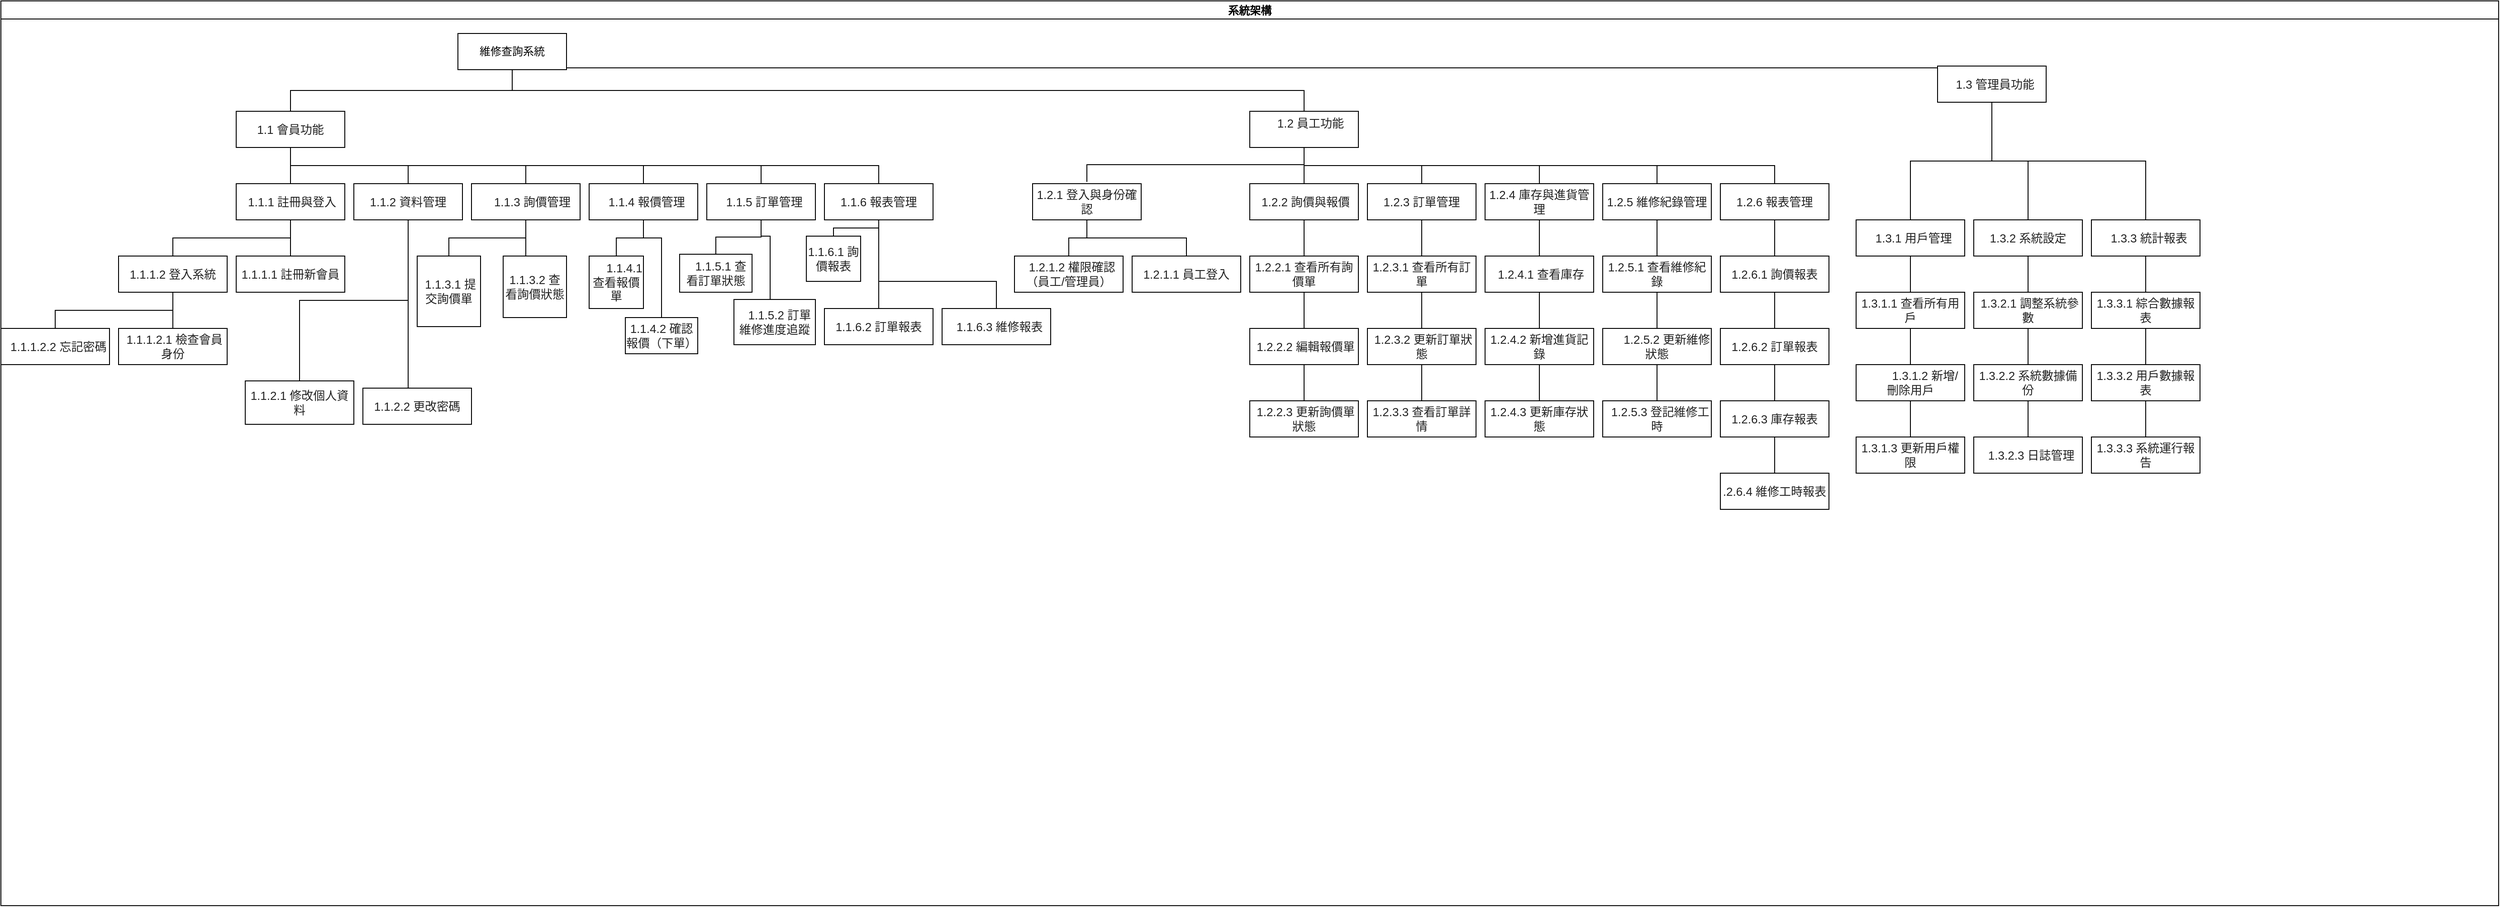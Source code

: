 <mxfile version="24.8.3">
  <diagram id="prtHgNgQTEPvFCAcTncT" name="Page-1">
    <mxGraphModel dx="2231" dy="579" grid="1" gridSize="10" guides="1" tooltips="1" connect="1" arrows="1" fold="1" page="1" pageScale="1" pageWidth="1169" pageHeight="827" math="0" shadow="0">
      <root>
        <mxCell id="0" />
        <mxCell id="1" parent="0" />
        <mxCell id="vLOGakIaKndCi6_WX_65-37" value="系統架構" style="swimlane;startSize=20;horizontal=1;containerType=tree;textShadow=0;" parent="1" vertex="1">
          <mxGeometry x="-680" y="110" width="2760" height="1000" as="geometry" />
        </mxCell>
        <mxCell id="vLOGakIaKndCi6_WX_65-39" value="維修查詢系統" style="whiteSpace=wrap;html=1;treeFolding=1;treeMoving=1;newEdgeStyle={&quot;edgeStyle&quot;:&quot;elbowEdgeStyle&quot;,&quot;startArrow&quot;:&quot;none&quot;,&quot;endArrow&quot;:&quot;none&quot;};" parent="vLOGakIaKndCi6_WX_65-37" vertex="1">
          <mxGeometry x="505" y="36" width="120" height="40" as="geometry" />
        </mxCell>
        <mxCell id="i7zBOyGKAb41JnRDGn2z-2" value="" style="edgeStyle=elbowEdgeStyle;rounded=0;orthogonalLoop=1;jettySize=auto;html=1;elbow=vertical;startArrow=none;endArrow=none;" edge="1" source="vLOGakIaKndCi6_WX_65-39" target="i7zBOyGKAb41JnRDGn2z-3" parent="vLOGakIaKndCi6_WX_65-37">
          <mxGeometry relative="1" as="geometry" />
        </mxCell>
        <mxCell id="i7zBOyGKAb41JnRDGn2z-3" value="&#xa;&lt;span style=&quot;color: rgb(34, 34, 34); font-family: Arial, Helvetica, sans-serif; font-size: small; font-style: normal; font-variant-ligatures: normal; font-variant-caps: normal; font-weight: 400; letter-spacing: normal; orphans: 2; text-align: start; text-indent: 0px; text-transform: none; widows: 2; word-spacing: 0px; -webkit-text-stroke-width: 0px; white-space: normal; background-color: rgb(255, 255, 255); text-decoration-thickness: initial; text-decoration-style: initial; text-decoration-color: initial; display: inline !important; float: none;&quot;&gt;&amp;nbsp; &amp;nbsp; 1.2 員工功能&lt;/span&gt;&#xa;&#xa;" style="whiteSpace=wrap;html=1;treeFolding=1;treeMoving=1;newEdgeStyle={&quot;edgeStyle&quot;:&quot;elbowEdgeStyle&quot;,&quot;startArrow&quot;:&quot;none&quot;,&quot;endArrow&quot;:&quot;none&quot;};" vertex="1" parent="vLOGakIaKndCi6_WX_65-37">
          <mxGeometry x="1380" y="122" width="120" height="40" as="geometry" />
        </mxCell>
        <mxCell id="i7zBOyGKAb41JnRDGn2z-4" value="" style="edgeStyle=elbowEdgeStyle;rounded=0;orthogonalLoop=1;jettySize=auto;html=1;elbow=vertical;startArrow=none;endArrow=none;" edge="1" target="i7zBOyGKAb41JnRDGn2z-5" source="vLOGakIaKndCi6_WX_65-39" parent="vLOGakIaKndCi6_WX_65-37">
          <mxGeometry relative="1" as="geometry">
            <mxPoint x="585" y="90" as="sourcePoint" />
          </mxGeometry>
        </mxCell>
        <mxCell id="i7zBOyGKAb41JnRDGn2z-5" value="&lt;span style=&quot;color: rgb(34, 34, 34); font-family: Arial, Helvetica, sans-serif; font-size: small; text-align: start; background-color: rgb(255, 255, 255);&quot;&gt;1.1 會員功能&lt;/span&gt;" style="whiteSpace=wrap;html=1;treeFolding=1;treeMoving=1;newEdgeStyle={&quot;edgeStyle&quot;:&quot;elbowEdgeStyle&quot;,&quot;startArrow&quot;:&quot;none&quot;,&quot;endArrow&quot;:&quot;none&quot;};" vertex="1" parent="vLOGakIaKndCi6_WX_65-37">
          <mxGeometry x="260" y="122" width="120" height="40" as="geometry" />
        </mxCell>
        <mxCell id="i7zBOyGKAb41JnRDGn2z-8" value="" style="edgeStyle=elbowEdgeStyle;rounded=0;orthogonalLoop=1;jettySize=auto;html=1;elbow=vertical;startArrow=none;endArrow=none;" edge="1" target="i7zBOyGKAb41JnRDGn2z-9" source="i7zBOyGKAb41JnRDGn2z-5" parent="vLOGakIaKndCi6_WX_65-37">
          <mxGeometry relative="1" as="geometry">
            <mxPoint x="470" y="96" as="sourcePoint" />
          </mxGeometry>
        </mxCell>
        <mxCell id="i7zBOyGKAb41JnRDGn2z-9" value="&lt;span style=&quot;color: rgb(34, 34, 34); font-family: Arial, Helvetica, sans-serif; font-size: small; text-align: start; background-color: rgb(255, 255, 255);&quot;&gt;&amp;nbsp;1.1.1 註冊與登入&lt;/span&gt;" style="whiteSpace=wrap;html=1;treeFolding=1;treeMoving=1;newEdgeStyle={&quot;edgeStyle&quot;:&quot;elbowEdgeStyle&quot;,&quot;startArrow&quot;:&quot;none&quot;,&quot;endArrow&quot;:&quot;none&quot;};" vertex="1" parent="vLOGakIaKndCi6_WX_65-37">
          <mxGeometry x="260" y="202" width="120" height="40" as="geometry" />
        </mxCell>
        <mxCell id="i7zBOyGKAb41JnRDGn2z-12" value="" style="edgeStyle=elbowEdgeStyle;rounded=0;orthogonalLoop=1;jettySize=auto;html=1;elbow=vertical;startArrow=none;endArrow=none;" edge="1" target="i7zBOyGKAb41JnRDGn2z-13" source="i7zBOyGKAb41JnRDGn2z-9" parent="vLOGakIaKndCi6_WX_65-37">
          <mxGeometry relative="1" as="geometry">
            <mxPoint x="340" y="176" as="sourcePoint" />
          </mxGeometry>
        </mxCell>
        <mxCell id="i7zBOyGKAb41JnRDGn2z-13" value="&lt;span style=&quot;color: rgb(34, 34, 34); font-family: Arial, Helvetica, sans-serif; font-size: small; text-align: start; background-color: rgb(255, 255, 255);&quot;&gt;1.1.1.1 註冊新會員&lt;/span&gt;" style="whiteSpace=wrap;html=1;treeFolding=1;treeMoving=1;newEdgeStyle={&quot;edgeStyle&quot;:&quot;elbowEdgeStyle&quot;,&quot;startArrow&quot;:&quot;none&quot;,&quot;endArrow&quot;:&quot;none&quot;};" vertex="1" parent="vLOGakIaKndCi6_WX_65-37">
          <mxGeometry x="260" y="282" width="120" height="40" as="geometry" />
        </mxCell>
        <mxCell id="i7zBOyGKAb41JnRDGn2z-14" value="" style="edgeStyle=elbowEdgeStyle;rounded=0;orthogonalLoop=1;jettySize=auto;html=1;elbow=vertical;startArrow=none;endArrow=none;" edge="1" target="i7zBOyGKAb41JnRDGn2z-15" source="i7zBOyGKAb41JnRDGn2z-9" parent="vLOGakIaKndCi6_WX_65-37">
          <mxGeometry relative="1" as="geometry">
            <mxPoint x="340" y="256" as="sourcePoint" />
          </mxGeometry>
        </mxCell>
        <mxCell id="i7zBOyGKAb41JnRDGn2z-15" value="&lt;span style=&quot;color: rgb(34, 34, 34); font-family: Arial, Helvetica, sans-serif; font-size: small; text-align: start; background-color: rgb(255, 255, 255);&quot;&gt;1.1.1.2 登入系統&lt;/span&gt;" style="whiteSpace=wrap;html=1;treeFolding=1;treeMoving=1;newEdgeStyle={&quot;edgeStyle&quot;:&quot;elbowEdgeStyle&quot;,&quot;startArrow&quot;:&quot;none&quot;,&quot;endArrow&quot;:&quot;none&quot;};" vertex="1" parent="vLOGakIaKndCi6_WX_65-37">
          <mxGeometry x="130" y="282" width="120" height="40" as="geometry" />
        </mxCell>
        <mxCell id="i7zBOyGKAb41JnRDGn2z-16" value="" style="edgeStyle=elbowEdgeStyle;rounded=0;orthogonalLoop=1;jettySize=auto;html=1;elbow=vertical;startArrow=none;endArrow=none;" edge="1" target="i7zBOyGKAb41JnRDGn2z-17" source="i7zBOyGKAb41JnRDGn2z-15" parent="vLOGakIaKndCi6_WX_65-37">
          <mxGeometry relative="1" as="geometry">
            <mxPoint x="340" y="256" as="sourcePoint" />
          </mxGeometry>
        </mxCell>
        <mxCell id="i7zBOyGKAb41JnRDGn2z-17" value="&lt;span style=&quot;color: rgb(34, 34, 34); font-family: Arial, Helvetica, sans-serif; font-size: small; text-align: start; background-color: rgb(255, 255, 255);&quot;&gt;&amp;nbsp;1.1.1.2.1 檢查會員身份&lt;/span&gt;" style="whiteSpace=wrap;html=1;treeFolding=1;treeMoving=1;newEdgeStyle={&quot;edgeStyle&quot;:&quot;elbowEdgeStyle&quot;,&quot;startArrow&quot;:&quot;none&quot;,&quot;endArrow&quot;:&quot;none&quot;};" vertex="1" parent="vLOGakIaKndCi6_WX_65-37">
          <mxGeometry x="130" y="362" width="120" height="40" as="geometry" />
        </mxCell>
        <mxCell id="i7zBOyGKAb41JnRDGn2z-18" value="" style="edgeStyle=elbowEdgeStyle;rounded=0;orthogonalLoop=1;jettySize=auto;html=1;elbow=vertical;startArrow=none;endArrow=none;" edge="1" target="i7zBOyGKAb41JnRDGn2z-19" source="i7zBOyGKAb41JnRDGn2z-15" parent="vLOGakIaKndCi6_WX_65-37">
          <mxGeometry relative="1" as="geometry">
            <mxPoint x="210" y="336" as="sourcePoint" />
          </mxGeometry>
        </mxCell>
        <mxCell id="i7zBOyGKAb41JnRDGn2z-19" value="&lt;span style=&quot;color: rgb(34, 34, 34); font-family: Arial, Helvetica, sans-serif; font-size: small; text-align: start; background-color: rgb(255, 255, 255);&quot;&gt;&amp;nbsp; 1.1.1.2.2 忘記密碼&lt;/span&gt;" style="whiteSpace=wrap;html=1;treeFolding=1;treeMoving=1;newEdgeStyle={&quot;edgeStyle&quot;:&quot;elbowEdgeStyle&quot;,&quot;startArrow&quot;:&quot;none&quot;,&quot;endArrow&quot;:&quot;none&quot;};" vertex="1" parent="vLOGakIaKndCi6_WX_65-37">
          <mxGeometry y="362" width="120" height="40" as="geometry" />
        </mxCell>
        <mxCell id="i7zBOyGKAb41JnRDGn2z-34" value="" style="edgeStyle=elbowEdgeStyle;rounded=0;orthogonalLoop=1;jettySize=auto;html=1;elbow=vertical;startArrow=none;endArrow=none;" edge="1" target="i7zBOyGKAb41JnRDGn2z-35" source="i7zBOyGKAb41JnRDGn2z-5" parent="vLOGakIaKndCi6_WX_65-37">
          <mxGeometry relative="1" as="geometry">
            <mxPoint x="340" y="176" as="sourcePoint" />
          </mxGeometry>
        </mxCell>
        <mxCell id="i7zBOyGKAb41JnRDGn2z-35" value="&lt;span style=&quot;color: rgb(34, 34, 34); font-family: Arial, Helvetica, sans-serif; font-size: small; text-align: start; background-color: rgb(255, 255, 255);&quot;&gt;1.1.2 資料管理&lt;/span&gt;" style="whiteSpace=wrap;html=1;treeFolding=1;treeMoving=1;newEdgeStyle={&quot;edgeStyle&quot;:&quot;elbowEdgeStyle&quot;,&quot;startArrow&quot;:&quot;none&quot;,&quot;endArrow&quot;:&quot;none&quot;};" vertex="1" parent="vLOGakIaKndCi6_WX_65-37">
          <mxGeometry x="390" y="202" width="120" height="40" as="geometry" />
        </mxCell>
        <mxCell id="i7zBOyGKAb41JnRDGn2z-36" value="" style="edgeStyle=elbowEdgeStyle;rounded=0;orthogonalLoop=1;jettySize=auto;html=1;elbow=vertical;startArrow=none;endArrow=none;" edge="1" target="i7zBOyGKAb41JnRDGn2z-37" source="i7zBOyGKAb41JnRDGn2z-35" parent="vLOGakIaKndCi6_WX_65-37">
          <mxGeometry relative="1" as="geometry">
            <mxPoint x="340" y="176" as="sourcePoint" />
          </mxGeometry>
        </mxCell>
        <mxCell id="i7zBOyGKAb41JnRDGn2z-37" value="&lt;span style=&quot;color: rgb(34, 34, 34); font-family: Arial, Helvetica, sans-serif; font-size: small; text-align: start; background-color: rgb(255, 255, 255);&quot;&gt;1.1.2.1 修改個人資料&lt;/span&gt;" style="whiteSpace=wrap;html=1;treeFolding=1;treeMoving=1;newEdgeStyle={&quot;edgeStyle&quot;:&quot;elbowEdgeStyle&quot;,&quot;startArrow&quot;:&quot;none&quot;,&quot;endArrow&quot;:&quot;none&quot;};" vertex="1" parent="vLOGakIaKndCi6_WX_65-37">
          <mxGeometry x="270" y="420" width="120" height="48" as="geometry" />
        </mxCell>
        <mxCell id="i7zBOyGKAb41JnRDGn2z-38" value="" style="edgeStyle=elbowEdgeStyle;rounded=0;orthogonalLoop=1;jettySize=auto;html=1;elbow=horizontal;startArrow=none;endArrow=none;" edge="1" target="i7zBOyGKAb41JnRDGn2z-39" source="i7zBOyGKAb41JnRDGn2z-35" parent="vLOGakIaKndCi6_WX_65-37">
          <mxGeometry relative="1" as="geometry">
            <mxPoint x="470" y="256" as="sourcePoint" />
            <Array as="points">
              <mxPoint x="450" y="330" />
            </Array>
          </mxGeometry>
        </mxCell>
        <mxCell id="i7zBOyGKAb41JnRDGn2z-39" value="&lt;span style=&quot;color: rgb(34, 34, 34); font-family: Arial, Helvetica, sans-serif; font-size: small; text-align: start; background-color: rgb(255, 255, 255);&quot;&gt;1.1.2.2 更改密碼&lt;/span&gt;" style="whiteSpace=wrap;html=1;treeFolding=1;treeMoving=1;newEdgeStyle={&quot;edgeStyle&quot;:&quot;elbowEdgeStyle&quot;,&quot;startArrow&quot;:&quot;none&quot;,&quot;endArrow&quot;:&quot;none&quot;};" vertex="1" parent="vLOGakIaKndCi6_WX_65-37">
          <mxGeometry x="400" y="428" width="120" height="40" as="geometry" />
        </mxCell>
        <mxCell id="i7zBOyGKAb41JnRDGn2z-44" value="" style="edgeStyle=elbowEdgeStyle;rounded=0;orthogonalLoop=1;jettySize=auto;html=1;elbow=vertical;startArrow=none;endArrow=none;" edge="1" target="i7zBOyGKAb41JnRDGn2z-45" source="i7zBOyGKAb41JnRDGn2z-5" parent="vLOGakIaKndCi6_WX_65-37">
          <mxGeometry relative="1" as="geometry">
            <mxPoint x="320" y="176" as="sourcePoint" />
          </mxGeometry>
        </mxCell>
        <mxCell id="i7zBOyGKAb41JnRDGn2z-45" value="&lt;span style=&quot;color: rgb(34, 34, 34); font-family: Arial, Helvetica, sans-serif; font-size: small; text-align: start; background-color: rgb(255, 255, 255);&quot;&gt;&amp;nbsp; &amp;nbsp; 1.1.3 詢價管理&lt;/span&gt;" style="whiteSpace=wrap;html=1;treeFolding=1;treeMoving=1;newEdgeStyle={&quot;edgeStyle&quot;:&quot;elbowEdgeStyle&quot;,&quot;startArrow&quot;:&quot;none&quot;,&quot;endArrow&quot;:&quot;none&quot;};" vertex="1" parent="vLOGakIaKndCi6_WX_65-37">
          <mxGeometry x="520" y="202" width="120" height="40" as="geometry" />
        </mxCell>
        <mxCell id="i7zBOyGKAb41JnRDGn2z-53" value="" style="edgeStyle=elbowEdgeStyle;rounded=0;orthogonalLoop=1;jettySize=auto;html=1;elbow=vertical;startArrow=none;endArrow=none;" edge="1" target="i7zBOyGKAb41JnRDGn2z-54" source="i7zBOyGKAb41JnRDGn2z-45" parent="vLOGakIaKndCi6_WX_65-37">
          <mxGeometry relative="1" as="geometry">
            <mxPoint x="-300" y="222" as="sourcePoint" />
          </mxGeometry>
        </mxCell>
        <mxCell id="i7zBOyGKAb41JnRDGn2z-54" value="&lt;span style=&quot;color: rgb(34, 34, 34); font-family: Arial, Helvetica, sans-serif; font-size: small; text-align: start; background-color: rgb(255, 255, 255);&quot;&gt;&amp;nbsp;1.1.3.1 提交詢價單&lt;/span&gt;" style="whiteSpace=wrap;html=1;treeFolding=1;treeMoving=1;newEdgeStyle={&quot;edgeStyle&quot;:&quot;elbowEdgeStyle&quot;,&quot;startArrow&quot;:&quot;none&quot;,&quot;endArrow&quot;:&quot;none&quot;};" vertex="1" parent="vLOGakIaKndCi6_WX_65-37">
          <mxGeometry x="460" y="282" width="70" height="78" as="geometry" />
        </mxCell>
        <mxCell id="i7zBOyGKAb41JnRDGn2z-55" value="" style="edgeStyle=elbowEdgeStyle;rounded=0;orthogonalLoop=1;jettySize=auto;html=1;elbow=vertical;startArrow=none;endArrow=none;" edge="1" target="i7zBOyGKAb41JnRDGn2z-56" parent="vLOGakIaKndCi6_WX_65-37">
          <mxGeometry relative="1" as="geometry">
            <mxPoint x="580" y="250" as="sourcePoint" />
            <Array as="points">
              <mxPoint x="580" y="266" />
            </Array>
          </mxGeometry>
        </mxCell>
        <mxCell id="i7zBOyGKAb41JnRDGn2z-56" value="&lt;span style=&quot;color: rgb(34, 34, 34); font-family: Arial, Helvetica, sans-serif; font-size: small; text-align: start; background-color: rgb(255, 255, 255);&quot;&gt;1.1.3.2 查看詢價狀態&lt;/span&gt;" style="whiteSpace=wrap;html=1;treeFolding=1;treeMoving=1;newEdgeStyle={&quot;edgeStyle&quot;:&quot;elbowEdgeStyle&quot;,&quot;startArrow&quot;:&quot;none&quot;,&quot;endArrow&quot;:&quot;none&quot;};" vertex="1" parent="vLOGakIaKndCi6_WX_65-37">
          <mxGeometry x="555" y="282" width="70" height="68" as="geometry" />
        </mxCell>
        <mxCell id="i7zBOyGKAb41JnRDGn2z-57" value="" style="edgeStyle=elbowEdgeStyle;rounded=0;orthogonalLoop=1;jettySize=auto;html=1;elbow=vertical;startArrow=none;endArrow=none;" edge="1" target="i7zBOyGKAb41JnRDGn2z-58" source="i7zBOyGKAb41JnRDGn2z-5" parent="vLOGakIaKndCi6_WX_65-37">
          <mxGeometry relative="1" as="geometry">
            <mxPoint x="-300" y="222" as="sourcePoint" />
          </mxGeometry>
        </mxCell>
        <mxCell id="i7zBOyGKAb41JnRDGn2z-58" value="&lt;span style=&quot;color: rgb(34, 34, 34); font-family: Arial, Helvetica, sans-serif; font-size: small; text-align: start; background-color: rgb(255, 255, 255);&quot;&gt;&amp;nbsp; 1.1.4 報價管理&lt;/span&gt;" style="whiteSpace=wrap;html=1;treeFolding=1;treeMoving=1;newEdgeStyle={&quot;edgeStyle&quot;:&quot;elbowEdgeStyle&quot;,&quot;startArrow&quot;:&quot;none&quot;,&quot;endArrow&quot;:&quot;none&quot;};" vertex="1" parent="vLOGakIaKndCi6_WX_65-37">
          <mxGeometry x="650" y="202" width="120" height="40" as="geometry" />
        </mxCell>
        <mxCell id="i7zBOyGKAb41JnRDGn2z-59" value="" style="edgeStyle=elbowEdgeStyle;rounded=0;orthogonalLoop=1;jettySize=auto;html=1;elbow=vertical;startArrow=none;endArrow=none;" edge="1" target="i7zBOyGKAb41JnRDGn2z-60" source="i7zBOyGKAb41JnRDGn2z-58" parent="vLOGakIaKndCi6_WX_65-37">
          <mxGeometry relative="1" as="geometry">
            <mxPoint x="-300" y="222" as="sourcePoint" />
          </mxGeometry>
        </mxCell>
        <mxCell id="i7zBOyGKAb41JnRDGn2z-60" value="&lt;span style=&quot;color: rgb(34, 34, 34); font-family: Arial, Helvetica, sans-serif; font-size: small; text-align: start; background-color: rgb(255, 255, 255);&quot;&gt;&amp;nbsp;&amp;nbsp; &amp;nbsp; 1.1.4.1 查看報價單&lt;/span&gt;" style="whiteSpace=wrap;html=1;treeFolding=1;treeMoving=1;newEdgeStyle={&quot;edgeStyle&quot;:&quot;elbowEdgeStyle&quot;,&quot;startArrow&quot;:&quot;none&quot;,&quot;endArrow&quot;:&quot;none&quot;};" vertex="1" parent="vLOGakIaKndCi6_WX_65-37">
          <mxGeometry x="650" y="282" width="60" height="58" as="geometry" />
        </mxCell>
        <mxCell id="i7zBOyGKAb41JnRDGn2z-61" value="" style="edgeStyle=elbowEdgeStyle;rounded=0;orthogonalLoop=1;jettySize=auto;html=1;elbow=horizontal;startArrow=none;endArrow=none;" edge="1" parent="vLOGakIaKndCi6_WX_65-37">
          <mxGeometry relative="1" as="geometry">
            <mxPoint x="710" y="262" as="sourcePoint" />
            <mxPoint x="730" y="362" as="targetPoint" />
            <Array as="points">
              <mxPoint x="730" y="272" />
            </Array>
          </mxGeometry>
        </mxCell>
        <mxCell id="i7zBOyGKAb41JnRDGn2z-62" value="&lt;span style=&quot;color: rgb(34, 34, 34); font-family: Arial, Helvetica, sans-serif; font-size: small; text-align: start; background-color: rgb(255, 255, 255);&quot;&gt;1.1.4.2 確認報價（下單）&lt;/span&gt;" style="whiteSpace=wrap;html=1;treeFolding=1;treeMoving=1;newEdgeStyle={&quot;edgeStyle&quot;:&quot;elbowEdgeStyle&quot;,&quot;startArrow&quot;:&quot;none&quot;,&quot;endArrow&quot;:&quot;none&quot;};" vertex="1" parent="vLOGakIaKndCi6_WX_65-37">
          <mxGeometry x="690" y="350" width="80" height="40" as="geometry" />
        </mxCell>
        <mxCell id="i7zBOyGKAb41JnRDGn2z-63" value="" style="edgeStyle=elbowEdgeStyle;rounded=0;orthogonalLoop=1;jettySize=auto;html=1;elbow=vertical;startArrow=none;endArrow=none;" edge="1" target="i7zBOyGKAb41JnRDGn2z-64" source="i7zBOyGKAb41JnRDGn2z-5" parent="vLOGakIaKndCi6_WX_65-37">
          <mxGeometry relative="1" as="geometry">
            <mxPoint x="-300" y="222" as="sourcePoint" />
          </mxGeometry>
        </mxCell>
        <mxCell id="i7zBOyGKAb41JnRDGn2z-64" value="&lt;span style=&quot;color: rgb(34, 34, 34); font-family: Arial, Helvetica, sans-serif; font-size: small; text-align: start; background-color: rgb(255, 255, 255);&quot;&gt;&amp;nbsp; 1.1.5 訂單管理&lt;/span&gt;" style="whiteSpace=wrap;html=1;treeFolding=1;treeMoving=1;newEdgeStyle={&quot;edgeStyle&quot;:&quot;elbowEdgeStyle&quot;,&quot;startArrow&quot;:&quot;none&quot;,&quot;endArrow&quot;:&quot;none&quot;};" vertex="1" parent="vLOGakIaKndCi6_WX_65-37">
          <mxGeometry x="780" y="202" width="120" height="40" as="geometry" />
        </mxCell>
        <mxCell id="i7zBOyGKAb41JnRDGn2z-65" value="" style="edgeStyle=elbowEdgeStyle;rounded=0;orthogonalLoop=1;jettySize=auto;html=1;elbow=vertical;startArrow=none;endArrow=none;" edge="1" target="i7zBOyGKAb41JnRDGn2z-66" source="i7zBOyGKAb41JnRDGn2z-64" parent="vLOGakIaKndCi6_WX_65-37">
          <mxGeometry relative="1" as="geometry">
            <mxPoint x="-300" y="222" as="sourcePoint" />
          </mxGeometry>
        </mxCell>
        <mxCell id="i7zBOyGKAb41JnRDGn2z-66" value="&lt;span style=&quot;color: rgb(34, 34, 34); font-family: Arial, Helvetica, sans-serif; font-size: small; text-align: start; background-color: rgb(255, 255, 255);&quot;&gt;&amp;nbsp;&amp;nbsp; 1.1.5.1 查看訂單狀態&lt;/span&gt;" style="whiteSpace=wrap;html=1;treeFolding=1;treeMoving=1;newEdgeStyle={&quot;edgeStyle&quot;:&quot;elbowEdgeStyle&quot;,&quot;startArrow&quot;:&quot;none&quot;,&quot;endArrow&quot;:&quot;none&quot;};" vertex="1" parent="vLOGakIaKndCi6_WX_65-37">
          <mxGeometry x="750" y="280" width="80" height="42" as="geometry" />
        </mxCell>
        <mxCell id="i7zBOyGKAb41JnRDGn2z-67" value="" style="edgeStyle=elbowEdgeStyle;rounded=0;orthogonalLoop=1;jettySize=auto;html=1;elbow=horizontal;startArrow=none;endArrow=none;" edge="1" target="i7zBOyGKAb41JnRDGn2z-68" parent="vLOGakIaKndCi6_WX_65-37">
          <mxGeometry relative="1" as="geometry">
            <mxPoint x="840" y="260" as="sourcePoint" />
            <Array as="points">
              <mxPoint x="850" y="260" />
            </Array>
          </mxGeometry>
        </mxCell>
        <mxCell id="i7zBOyGKAb41JnRDGn2z-68" value="&lt;span style=&quot;color: rgb(34, 34, 34); font-family: Arial, Helvetica, sans-serif; font-size: small; text-align: start; background-color: rgb(255, 255, 255);&quot;&gt;&amp;nbsp;&amp;nbsp; 1.1.5.2 訂單維修進度追蹤&lt;/span&gt;" style="whiteSpace=wrap;html=1;treeFolding=1;treeMoving=1;newEdgeStyle={&quot;edgeStyle&quot;:&quot;elbowEdgeStyle&quot;,&quot;startArrow&quot;:&quot;none&quot;,&quot;endArrow&quot;:&quot;none&quot;};" vertex="1" parent="vLOGakIaKndCi6_WX_65-37">
          <mxGeometry x="810" y="330" width="90" height="50" as="geometry" />
        </mxCell>
        <mxCell id="i7zBOyGKAb41JnRDGn2z-69" value="" style="edgeStyle=elbowEdgeStyle;rounded=0;orthogonalLoop=1;jettySize=auto;html=1;elbow=vertical;startArrow=none;endArrow=none;" edge="1" target="i7zBOyGKAb41JnRDGn2z-70" source="i7zBOyGKAb41JnRDGn2z-5" parent="vLOGakIaKndCi6_WX_65-37">
          <mxGeometry relative="1" as="geometry">
            <mxPoint x="-300" y="222" as="sourcePoint" />
          </mxGeometry>
        </mxCell>
        <mxCell id="i7zBOyGKAb41JnRDGn2z-70" value="&lt;span style=&quot;color: rgb(34, 34, 34); font-family: Arial, Helvetica, sans-serif; font-size: small; text-align: start; background-color: rgb(255, 255, 255);&quot;&gt;1.1.6 報表管理&lt;/span&gt;" style="whiteSpace=wrap;html=1;treeFolding=1;treeMoving=1;newEdgeStyle={&quot;edgeStyle&quot;:&quot;elbowEdgeStyle&quot;,&quot;startArrow&quot;:&quot;none&quot;,&quot;endArrow&quot;:&quot;none&quot;};" vertex="1" parent="vLOGakIaKndCi6_WX_65-37">
          <mxGeometry x="910" y="202" width="120" height="40" as="geometry" />
        </mxCell>
        <mxCell id="i7zBOyGKAb41JnRDGn2z-71" value="" style="edgeStyle=elbowEdgeStyle;rounded=0;orthogonalLoop=1;jettySize=auto;html=1;elbow=vertical;startArrow=none;endArrow=none;" edge="1" target="i7zBOyGKAb41JnRDGn2z-72" source="i7zBOyGKAb41JnRDGn2z-70" parent="vLOGakIaKndCi6_WX_65-37">
          <mxGeometry relative="1" as="geometry">
            <mxPoint x="-300" y="222" as="sourcePoint" />
          </mxGeometry>
        </mxCell>
        <mxCell id="i7zBOyGKAb41JnRDGn2z-72" value="&lt;span style=&quot;color: rgb(34, 34, 34); font-family: Arial, Helvetica, sans-serif; font-size: small; text-align: start; background-color: rgb(255, 255, 255);&quot;&gt;1.1.6.1 詢價報表&lt;/span&gt;" style="whiteSpace=wrap;html=1;treeFolding=1;treeMoving=1;newEdgeStyle={&quot;edgeStyle&quot;:&quot;elbowEdgeStyle&quot;,&quot;startArrow&quot;:&quot;none&quot;,&quot;endArrow&quot;:&quot;none&quot;};" vertex="1" parent="vLOGakIaKndCi6_WX_65-37">
          <mxGeometry x="890" y="260" width="60" height="50" as="geometry" />
        </mxCell>
        <mxCell id="i7zBOyGKAb41JnRDGn2z-73" value="" style="edgeStyle=elbowEdgeStyle;rounded=0;orthogonalLoop=1;jettySize=auto;html=1;elbow=vertical;startArrow=none;endArrow=none;" edge="1" parent="vLOGakIaKndCi6_WX_65-37">
          <mxGeometry relative="1" as="geometry">
            <mxPoint x="970" y="242" as="sourcePoint" />
            <mxPoint x="970" y="340" as="targetPoint" />
          </mxGeometry>
        </mxCell>
        <mxCell id="i7zBOyGKAb41JnRDGn2z-74" value="&lt;span style=&quot;color: rgb(34, 34, 34); font-family: Arial, Helvetica, sans-serif; font-size: small; text-align: start; background-color: rgb(255, 255, 255);&quot;&gt;1.1.6.2 訂單報表&lt;/span&gt;" style="whiteSpace=wrap;html=1;treeFolding=1;treeMoving=1;newEdgeStyle={&quot;edgeStyle&quot;:&quot;elbowEdgeStyle&quot;,&quot;startArrow&quot;:&quot;none&quot;,&quot;endArrow&quot;:&quot;none&quot;};" vertex="1" parent="vLOGakIaKndCi6_WX_65-37">
          <mxGeometry x="910" y="340" width="120" height="40" as="geometry" />
        </mxCell>
        <mxCell id="i7zBOyGKAb41JnRDGn2z-75" value="" style="edgeStyle=elbowEdgeStyle;rounded=0;orthogonalLoop=1;jettySize=auto;html=1;elbow=vertical;startArrow=none;endArrow=none;" edge="1" target="i7zBOyGKAb41JnRDGn2z-76" parent="vLOGakIaKndCi6_WX_65-37">
          <mxGeometry relative="1" as="geometry">
            <mxPoint x="970" y="280" as="sourcePoint" />
          </mxGeometry>
        </mxCell>
        <mxCell id="i7zBOyGKAb41JnRDGn2z-76" value="&lt;span style=&quot;color: rgb(34, 34, 34); font-family: Arial, Helvetica, sans-serif; font-size: small; text-align: start; background-color: rgb(255, 255, 255);&quot;&gt;&amp;nbsp; 1.1.6.3 維修報表&lt;/span&gt;" style="whiteSpace=wrap;html=1;treeFolding=1;treeMoving=1;newEdgeStyle={&quot;edgeStyle&quot;:&quot;elbowEdgeStyle&quot;,&quot;startArrow&quot;:&quot;none&quot;,&quot;endArrow&quot;:&quot;none&quot;};" vertex="1" parent="vLOGakIaKndCi6_WX_65-37">
          <mxGeometry x="1040" y="340" width="120" height="40" as="geometry" />
        </mxCell>
        <mxCell id="i7zBOyGKAb41JnRDGn2z-77" value="" style="edgeStyle=elbowEdgeStyle;rounded=0;orthogonalLoop=1;jettySize=auto;html=1;elbow=vertical;startArrow=none;endArrow=none;" edge="1" target="i7zBOyGKAb41JnRDGn2z-78" source="i7zBOyGKAb41JnRDGn2z-3" parent="vLOGakIaKndCi6_WX_65-37">
          <mxGeometry relative="1" as="geometry">
            <mxPoint x="-55" y="136" as="sourcePoint" />
          </mxGeometry>
        </mxCell>
        <mxCell id="i7zBOyGKAb41JnRDGn2z-78" value="&lt;span style=&quot;color: rgb(34, 34, 34); font-family: Arial, Helvetica, sans-serif; font-size: small; text-align: start; background-color: rgb(255, 255, 255);&quot;&gt;&amp;nbsp;1.2.2 詢價與報價&lt;/span&gt;" style="whiteSpace=wrap;html=1;treeFolding=1;treeMoving=1;newEdgeStyle={&quot;edgeStyle&quot;:&quot;elbowEdgeStyle&quot;,&quot;startArrow&quot;:&quot;none&quot;,&quot;endArrow&quot;:&quot;none&quot;};" vertex="1" parent="vLOGakIaKndCi6_WX_65-37">
          <mxGeometry x="1380" y="202" width="120" height="40" as="geometry" />
        </mxCell>
        <mxCell id="i7zBOyGKAb41JnRDGn2z-79" value="" style="edgeStyle=elbowEdgeStyle;rounded=0;orthogonalLoop=1;jettySize=auto;html=1;elbow=vertical;startArrow=none;endArrow=none;" edge="1" source="i7zBOyGKAb41JnRDGn2z-3" parent="vLOGakIaKndCi6_WX_65-37">
          <mxGeometry relative="1" as="geometry">
            <mxPoint x="820" y="222" as="sourcePoint" />
            <mxPoint x="1200" y="200" as="targetPoint" />
          </mxGeometry>
        </mxCell>
        <mxCell id="i7zBOyGKAb41JnRDGn2z-80" value="&lt;span style=&quot;color: rgb(34, 34, 34); font-family: Arial, Helvetica, sans-serif; font-size: small; text-align: start; background-color: rgb(255, 255, 255);&quot;&gt;1.2.1 登入與身份確認&lt;/span&gt;" style="whiteSpace=wrap;html=1;treeFolding=1;treeMoving=1;newEdgeStyle={&quot;edgeStyle&quot;:&quot;elbowEdgeStyle&quot;,&quot;startArrow&quot;:&quot;none&quot;,&quot;endArrow&quot;:&quot;none&quot;};" vertex="1" parent="vLOGakIaKndCi6_WX_65-37">
          <mxGeometry x="1140" y="202" width="120" height="40" as="geometry" />
        </mxCell>
        <mxCell id="i7zBOyGKAb41JnRDGn2z-81" value="" style="edgeStyle=elbowEdgeStyle;rounded=0;orthogonalLoop=1;jettySize=auto;html=1;elbow=vertical;startArrow=none;endArrow=none;" edge="1" target="i7zBOyGKAb41JnRDGn2z-82" source="i7zBOyGKAb41JnRDGn2z-3" parent="vLOGakIaKndCi6_WX_65-37">
          <mxGeometry relative="1" as="geometry">
            <mxPoint x="820" y="222" as="sourcePoint" />
          </mxGeometry>
        </mxCell>
        <mxCell id="i7zBOyGKAb41JnRDGn2z-82" value="&lt;span style=&quot;color: rgb(34, 34, 34); font-family: Arial, Helvetica, sans-serif; font-size: small; text-align: start; background-color: rgb(255, 255, 255);&quot;&gt;1.2.3 訂單管理&lt;/span&gt;" style="whiteSpace=wrap;html=1;treeFolding=1;treeMoving=1;newEdgeStyle={&quot;edgeStyle&quot;:&quot;elbowEdgeStyle&quot;,&quot;startArrow&quot;:&quot;none&quot;,&quot;endArrow&quot;:&quot;none&quot;};" vertex="1" parent="vLOGakIaKndCi6_WX_65-37">
          <mxGeometry x="1510" y="202" width="120" height="40" as="geometry" />
        </mxCell>
        <mxCell id="i7zBOyGKAb41JnRDGn2z-83" value="" style="edgeStyle=elbowEdgeStyle;rounded=0;orthogonalLoop=1;jettySize=auto;html=1;elbow=vertical;startArrow=none;endArrow=none;" edge="1" target="i7zBOyGKAb41JnRDGn2z-84" source="i7zBOyGKAb41JnRDGn2z-80" parent="vLOGakIaKndCi6_WX_65-37">
          <mxGeometry relative="1" as="geometry">
            <mxPoint x="820" y="222" as="sourcePoint" />
          </mxGeometry>
        </mxCell>
        <mxCell id="i7zBOyGKAb41JnRDGn2z-84" value="&lt;span style=&quot;color: rgb(34, 34, 34); font-family: Arial, Helvetica, sans-serif; font-size: small; text-align: start; background-color: rgb(255, 255, 255);&quot;&gt;1.2.1.1 員工登入&lt;/span&gt;" style="whiteSpace=wrap;html=1;treeFolding=1;treeMoving=1;newEdgeStyle={&quot;edgeStyle&quot;:&quot;elbowEdgeStyle&quot;,&quot;startArrow&quot;:&quot;none&quot;,&quot;endArrow&quot;:&quot;none&quot;};" vertex="1" parent="vLOGakIaKndCi6_WX_65-37">
          <mxGeometry x="1250" y="282" width="120" height="40" as="geometry" />
        </mxCell>
        <mxCell id="i7zBOyGKAb41JnRDGn2z-85" value="" style="edgeStyle=elbowEdgeStyle;rounded=0;orthogonalLoop=1;jettySize=auto;html=1;elbow=vertical;startArrow=none;endArrow=none;" edge="1" target="i7zBOyGKAb41JnRDGn2z-86" source="i7zBOyGKAb41JnRDGn2z-80" parent="vLOGakIaKndCi6_WX_65-37">
          <mxGeometry relative="1" as="geometry">
            <mxPoint x="690" y="302" as="sourcePoint" />
          </mxGeometry>
        </mxCell>
        <mxCell id="i7zBOyGKAb41JnRDGn2z-86" value="&lt;span style=&quot;color: rgb(34, 34, 34); font-family: Arial, Helvetica, sans-serif; font-size: small; text-align: start; background-color: rgb(255, 255, 255);&quot;&gt;&amp;nbsp; 1.2.1.2 權限確認（員工/管理員）&lt;/span&gt;" style="whiteSpace=wrap;html=1;treeFolding=1;treeMoving=1;newEdgeStyle={&quot;edgeStyle&quot;:&quot;elbowEdgeStyle&quot;,&quot;startArrow&quot;:&quot;none&quot;,&quot;endArrow&quot;:&quot;none&quot;};" vertex="1" parent="vLOGakIaKndCi6_WX_65-37">
          <mxGeometry x="1120" y="282" width="120" height="40" as="geometry" />
        </mxCell>
        <mxCell id="i7zBOyGKAb41JnRDGn2z-87" value="" style="edgeStyle=elbowEdgeStyle;rounded=0;orthogonalLoop=1;jettySize=auto;html=1;elbow=vertical;startArrow=none;endArrow=none;" edge="1" target="i7zBOyGKAb41JnRDGn2z-88" source="i7zBOyGKAb41JnRDGn2z-78" parent="vLOGakIaKndCi6_WX_65-37">
          <mxGeometry relative="1" as="geometry">
            <mxPoint x="820" y="222" as="sourcePoint" />
          </mxGeometry>
        </mxCell>
        <mxCell id="i7zBOyGKAb41JnRDGn2z-88" value="&lt;span style=&quot;color: rgb(34, 34, 34); font-family: Arial, Helvetica, sans-serif; font-size: small; text-align: start; background-color: rgb(255, 255, 255);&quot;&gt;1.2.2.1 查看所有詢價單&lt;/span&gt;" style="whiteSpace=wrap;html=1;treeFolding=1;treeMoving=1;newEdgeStyle={&quot;edgeStyle&quot;:&quot;elbowEdgeStyle&quot;,&quot;startArrow&quot;:&quot;none&quot;,&quot;endArrow&quot;:&quot;none&quot;};" vertex="1" parent="vLOGakIaKndCi6_WX_65-37">
          <mxGeometry x="1380" y="282" width="120" height="40" as="geometry" />
        </mxCell>
        <mxCell id="i7zBOyGKAb41JnRDGn2z-89" value="" style="edgeStyle=elbowEdgeStyle;rounded=0;orthogonalLoop=1;jettySize=auto;html=1;elbow=vertical;startArrow=none;endArrow=none;" edge="1" target="i7zBOyGKAb41JnRDGn2z-90" source="i7zBOyGKAb41JnRDGn2z-88" parent="vLOGakIaKndCi6_WX_65-37">
          <mxGeometry relative="1" as="geometry">
            <mxPoint x="720" y="302" as="sourcePoint" />
          </mxGeometry>
        </mxCell>
        <mxCell id="i7zBOyGKAb41JnRDGn2z-90" value="&lt;span style=&quot;color: rgb(34, 34, 34); font-family: Arial, Helvetica, sans-serif; font-size: small; text-align: start; background-color: rgb(255, 255, 255);&quot;&gt;&amp;nbsp;1.2.2.2 編輯報價單&lt;/span&gt;" style="whiteSpace=wrap;html=1;treeFolding=1;treeMoving=1;newEdgeStyle={&quot;edgeStyle&quot;:&quot;elbowEdgeStyle&quot;,&quot;startArrow&quot;:&quot;none&quot;,&quot;endArrow&quot;:&quot;none&quot;};" vertex="1" parent="vLOGakIaKndCi6_WX_65-37">
          <mxGeometry x="1380" y="362" width="120" height="40" as="geometry" />
        </mxCell>
        <mxCell id="i7zBOyGKAb41JnRDGn2z-91" value="" style="edgeStyle=elbowEdgeStyle;rounded=0;orthogonalLoop=1;jettySize=auto;html=1;elbow=vertical;startArrow=none;endArrow=none;" edge="1" target="i7zBOyGKAb41JnRDGn2z-92" source="i7zBOyGKAb41JnRDGn2z-90" parent="vLOGakIaKndCi6_WX_65-37">
          <mxGeometry relative="1" as="geometry">
            <mxPoint x="720" y="382" as="sourcePoint" />
          </mxGeometry>
        </mxCell>
        <mxCell id="i7zBOyGKAb41JnRDGn2z-92" value="&lt;span style=&quot;color: rgb(34, 34, 34); font-family: Arial, Helvetica, sans-serif; font-size: small; text-align: start; background-color: rgb(255, 255, 255);&quot;&gt;&amp;nbsp;1.2.2.3 更新詢價單狀態&lt;/span&gt;" style="whiteSpace=wrap;html=1;treeFolding=1;treeMoving=1;newEdgeStyle={&quot;edgeStyle&quot;:&quot;elbowEdgeStyle&quot;,&quot;startArrow&quot;:&quot;none&quot;,&quot;endArrow&quot;:&quot;none&quot;};" vertex="1" parent="vLOGakIaKndCi6_WX_65-37">
          <mxGeometry x="1380" y="442" width="120" height="40" as="geometry" />
        </mxCell>
        <mxCell id="i7zBOyGKAb41JnRDGn2z-93" value="" style="edgeStyle=elbowEdgeStyle;rounded=0;orthogonalLoop=1;jettySize=auto;html=1;elbow=vertical;startArrow=none;endArrow=none;" edge="1" target="i7zBOyGKAb41JnRDGn2z-94" source="i7zBOyGKAb41JnRDGn2z-82" parent="vLOGakIaKndCi6_WX_65-37">
          <mxGeometry relative="1" as="geometry">
            <mxPoint x="720" y="222" as="sourcePoint" />
          </mxGeometry>
        </mxCell>
        <mxCell id="i7zBOyGKAb41JnRDGn2z-94" value="&lt;span style=&quot;color: rgb(34, 34, 34); font-family: Arial, Helvetica, sans-serif; font-size: small; text-align: start; background-color: rgb(255, 255, 255);&quot;&gt;1.2.3.1 查看所有訂單&lt;/span&gt;" style="whiteSpace=wrap;html=1;treeFolding=1;treeMoving=1;newEdgeStyle={&quot;edgeStyle&quot;:&quot;elbowEdgeStyle&quot;,&quot;startArrow&quot;:&quot;none&quot;,&quot;endArrow&quot;:&quot;none&quot;};" vertex="1" parent="vLOGakIaKndCi6_WX_65-37">
          <mxGeometry x="1510" y="282" width="120" height="40" as="geometry" />
        </mxCell>
        <mxCell id="i7zBOyGKAb41JnRDGn2z-99" value="" style="edgeStyle=elbowEdgeStyle;rounded=0;orthogonalLoop=1;jettySize=auto;html=1;elbow=vertical;startArrow=none;endArrow=none;" edge="1" target="i7zBOyGKAb41JnRDGn2z-100" source="i7zBOyGKAb41JnRDGn2z-94" parent="vLOGakIaKndCi6_WX_65-37">
          <mxGeometry relative="1" as="geometry">
            <mxPoint x="850" y="302" as="sourcePoint" />
          </mxGeometry>
        </mxCell>
        <mxCell id="i7zBOyGKAb41JnRDGn2z-100" value="&lt;span style=&quot;color: rgb(34, 34, 34); font-family: Arial, Helvetica, sans-serif; font-size: small; text-align: start; background-color: rgb(255, 255, 255);&quot;&gt;&amp;nbsp;1.2.3.2 更新訂單狀態&lt;/span&gt;" style="whiteSpace=wrap;html=1;treeFolding=1;treeMoving=1;newEdgeStyle={&quot;edgeStyle&quot;:&quot;elbowEdgeStyle&quot;,&quot;startArrow&quot;:&quot;none&quot;,&quot;endArrow&quot;:&quot;none&quot;};" vertex="1" parent="vLOGakIaKndCi6_WX_65-37">
          <mxGeometry x="1510" y="362" width="120" height="40" as="geometry" />
        </mxCell>
        <mxCell id="i7zBOyGKAb41JnRDGn2z-101" value="" style="edgeStyle=elbowEdgeStyle;rounded=0;orthogonalLoop=1;jettySize=auto;html=1;elbow=vertical;startArrow=none;endArrow=none;" edge="1" target="i7zBOyGKAb41JnRDGn2z-102" source="i7zBOyGKAb41JnRDGn2z-100" parent="vLOGakIaKndCi6_WX_65-37">
          <mxGeometry relative="1" as="geometry">
            <mxPoint x="850" y="382" as="sourcePoint" />
          </mxGeometry>
        </mxCell>
        <mxCell id="i7zBOyGKAb41JnRDGn2z-102" value="&lt;span style=&quot;color: rgb(34, 34, 34); font-family: Arial, Helvetica, sans-serif; font-size: small; text-align: start; background-color: rgb(255, 255, 255);&quot;&gt;1.2.3.3 查看訂單詳情&lt;/span&gt;" style="whiteSpace=wrap;html=1;treeFolding=1;treeMoving=1;newEdgeStyle={&quot;edgeStyle&quot;:&quot;elbowEdgeStyle&quot;,&quot;startArrow&quot;:&quot;none&quot;,&quot;endArrow&quot;:&quot;none&quot;};" vertex="1" parent="vLOGakIaKndCi6_WX_65-37">
          <mxGeometry x="1510" y="442" width="120" height="40" as="geometry" />
        </mxCell>
        <mxCell id="i7zBOyGKAb41JnRDGn2z-103" value="" style="edgeStyle=elbowEdgeStyle;rounded=0;orthogonalLoop=1;jettySize=auto;html=1;elbow=vertical;startArrow=none;endArrow=none;" edge="1" target="i7zBOyGKAb41JnRDGn2z-104" source="i7zBOyGKAb41JnRDGn2z-3" parent="vLOGakIaKndCi6_WX_65-37">
          <mxGeometry relative="1" as="geometry">
            <mxPoint x="720" y="222" as="sourcePoint" />
          </mxGeometry>
        </mxCell>
        <mxCell id="i7zBOyGKAb41JnRDGn2z-104" value="&lt;span style=&quot;color: rgb(34, 34, 34); font-family: Arial, Helvetica, sans-serif; font-size: small; text-align: start; background-color: rgb(255, 255, 255);&quot;&gt;1.2.4 庫存與進貨管理&lt;/span&gt;" style="whiteSpace=wrap;html=1;treeFolding=1;treeMoving=1;newEdgeStyle={&quot;edgeStyle&quot;:&quot;elbowEdgeStyle&quot;,&quot;startArrow&quot;:&quot;none&quot;,&quot;endArrow&quot;:&quot;none&quot;};" vertex="1" parent="vLOGakIaKndCi6_WX_65-37">
          <mxGeometry x="1640" y="202" width="120" height="40" as="geometry" />
        </mxCell>
        <mxCell id="i7zBOyGKAb41JnRDGn2z-105" value="" style="edgeStyle=elbowEdgeStyle;rounded=0;orthogonalLoop=1;jettySize=auto;html=1;elbow=vertical;startArrow=none;endArrow=none;" edge="1" target="i7zBOyGKAb41JnRDGn2z-106" source="i7zBOyGKAb41JnRDGn2z-104" parent="vLOGakIaKndCi6_WX_65-37">
          <mxGeometry relative="1" as="geometry">
            <mxPoint x="720" y="222" as="sourcePoint" />
          </mxGeometry>
        </mxCell>
        <mxCell id="i7zBOyGKAb41JnRDGn2z-106" value="&lt;span style=&quot;color: rgb(34, 34, 34); font-family: Arial, Helvetica, sans-serif; font-size: small; text-align: start; background-color: rgb(255, 255, 255);&quot;&gt;&amp;nbsp;1.2.4.1 查看庫存&lt;/span&gt;" style="whiteSpace=wrap;html=1;treeFolding=1;treeMoving=1;newEdgeStyle={&quot;edgeStyle&quot;:&quot;elbowEdgeStyle&quot;,&quot;startArrow&quot;:&quot;none&quot;,&quot;endArrow&quot;:&quot;none&quot;};" vertex="1" parent="vLOGakIaKndCi6_WX_65-37">
          <mxGeometry x="1640" y="282" width="120" height="40" as="geometry" />
        </mxCell>
        <mxCell id="i7zBOyGKAb41JnRDGn2z-107" value="" style="edgeStyle=elbowEdgeStyle;rounded=0;orthogonalLoop=1;jettySize=auto;html=1;elbow=vertical;startArrow=none;endArrow=none;" edge="1" target="i7zBOyGKAb41JnRDGn2z-108" source="i7zBOyGKAb41JnRDGn2z-106" parent="vLOGakIaKndCi6_WX_65-37">
          <mxGeometry relative="1" as="geometry">
            <mxPoint x="980" y="302" as="sourcePoint" />
          </mxGeometry>
        </mxCell>
        <mxCell id="i7zBOyGKAb41JnRDGn2z-108" value="&lt;span style=&quot;color: rgb(34, 34, 34); font-family: Arial, Helvetica, sans-serif; font-size: small; text-align: start; background-color: rgb(255, 255, 255);&quot;&gt;1.2.4.2 新增進貨記錄&lt;/span&gt;" style="whiteSpace=wrap;html=1;treeFolding=1;treeMoving=1;newEdgeStyle={&quot;edgeStyle&quot;:&quot;elbowEdgeStyle&quot;,&quot;startArrow&quot;:&quot;none&quot;,&quot;endArrow&quot;:&quot;none&quot;};" vertex="1" parent="vLOGakIaKndCi6_WX_65-37">
          <mxGeometry x="1640" y="362" width="120" height="40" as="geometry" />
        </mxCell>
        <mxCell id="i7zBOyGKAb41JnRDGn2z-109" value="" style="edgeStyle=elbowEdgeStyle;rounded=0;orthogonalLoop=1;jettySize=auto;html=1;elbow=vertical;startArrow=none;endArrow=none;" edge="1" target="i7zBOyGKAb41JnRDGn2z-110" source="i7zBOyGKAb41JnRDGn2z-108" parent="vLOGakIaKndCi6_WX_65-37">
          <mxGeometry relative="1" as="geometry">
            <mxPoint x="980" y="382" as="sourcePoint" />
          </mxGeometry>
        </mxCell>
        <mxCell id="i7zBOyGKAb41JnRDGn2z-110" value="&lt;span style=&quot;color: rgb(34, 34, 34); font-family: Arial, Helvetica, sans-serif; font-size: small; text-align: start; background-color: rgb(255, 255, 255);&quot;&gt;1.2.4.3 更新庫存狀態&lt;/span&gt;" style="whiteSpace=wrap;html=1;treeFolding=1;treeMoving=1;newEdgeStyle={&quot;edgeStyle&quot;:&quot;elbowEdgeStyle&quot;,&quot;startArrow&quot;:&quot;none&quot;,&quot;endArrow&quot;:&quot;none&quot;};" vertex="1" parent="vLOGakIaKndCi6_WX_65-37">
          <mxGeometry x="1640" y="442" width="120" height="40" as="geometry" />
        </mxCell>
        <mxCell id="i7zBOyGKAb41JnRDGn2z-111" value="" style="edgeStyle=elbowEdgeStyle;rounded=0;orthogonalLoop=1;jettySize=auto;html=1;elbow=vertical;startArrow=none;endArrow=none;" edge="1" target="i7zBOyGKAb41JnRDGn2z-112" source="i7zBOyGKAb41JnRDGn2z-3" parent="vLOGakIaKndCi6_WX_65-37">
          <mxGeometry relative="1" as="geometry">
            <mxPoint x="720" y="222" as="sourcePoint" />
          </mxGeometry>
        </mxCell>
        <mxCell id="i7zBOyGKAb41JnRDGn2z-112" value="&lt;span style=&quot;color: rgb(34, 34, 34); font-family: Arial, Helvetica, sans-serif; font-size: small; text-align: start; background-color: rgb(255, 255, 255);&quot;&gt;1.2.5 維修紀錄管理&lt;/span&gt;" style="whiteSpace=wrap;html=1;treeFolding=1;treeMoving=1;newEdgeStyle={&quot;edgeStyle&quot;:&quot;elbowEdgeStyle&quot;,&quot;startArrow&quot;:&quot;none&quot;,&quot;endArrow&quot;:&quot;none&quot;};" vertex="1" parent="vLOGakIaKndCi6_WX_65-37">
          <mxGeometry x="1770" y="202" width="120" height="40" as="geometry" />
        </mxCell>
        <mxCell id="i7zBOyGKAb41JnRDGn2z-113" value="" style="edgeStyle=elbowEdgeStyle;rounded=0;orthogonalLoop=1;jettySize=auto;html=1;elbow=vertical;startArrow=none;endArrow=none;" edge="1" target="i7zBOyGKAb41JnRDGn2z-114" source="i7zBOyGKAb41JnRDGn2z-112" parent="vLOGakIaKndCi6_WX_65-37">
          <mxGeometry relative="1" as="geometry">
            <mxPoint x="720" y="222" as="sourcePoint" />
          </mxGeometry>
        </mxCell>
        <mxCell id="i7zBOyGKAb41JnRDGn2z-114" value="&lt;span style=&quot;color: rgb(34, 34, 34); font-family: Arial, Helvetica, sans-serif; font-size: small; text-align: start; background-color: rgb(255, 255, 255);&quot;&gt;1.2.5.1 查看維修紀錄&lt;/span&gt;" style="whiteSpace=wrap;html=1;treeFolding=1;treeMoving=1;newEdgeStyle={&quot;edgeStyle&quot;:&quot;elbowEdgeStyle&quot;,&quot;startArrow&quot;:&quot;none&quot;,&quot;endArrow&quot;:&quot;none&quot;};" vertex="1" parent="vLOGakIaKndCi6_WX_65-37">
          <mxGeometry x="1770" y="282" width="120" height="40" as="geometry" />
        </mxCell>
        <mxCell id="i7zBOyGKAb41JnRDGn2z-115" value="" style="edgeStyle=elbowEdgeStyle;rounded=0;orthogonalLoop=1;jettySize=auto;html=1;elbow=vertical;startArrow=none;endArrow=none;" edge="1" target="i7zBOyGKAb41JnRDGn2z-116" source="i7zBOyGKAb41JnRDGn2z-114" parent="vLOGakIaKndCi6_WX_65-37">
          <mxGeometry relative="1" as="geometry">
            <mxPoint x="1110" y="302" as="sourcePoint" />
          </mxGeometry>
        </mxCell>
        <mxCell id="i7zBOyGKAb41JnRDGn2z-116" value="&lt;span style=&quot;color: rgb(34, 34, 34); font-family: Arial, Helvetica, sans-serif; font-size: small; text-align: start; background-color: rgb(255, 255, 255);&quot;&gt;&amp;nbsp; &amp;nbsp; &amp;nbsp; 1.2.5.2 更新維修狀態&lt;/span&gt;" style="whiteSpace=wrap;html=1;treeFolding=1;treeMoving=1;newEdgeStyle={&quot;edgeStyle&quot;:&quot;elbowEdgeStyle&quot;,&quot;startArrow&quot;:&quot;none&quot;,&quot;endArrow&quot;:&quot;none&quot;};" vertex="1" parent="vLOGakIaKndCi6_WX_65-37">
          <mxGeometry x="1770" y="362" width="120" height="40" as="geometry" />
        </mxCell>
        <mxCell id="i7zBOyGKAb41JnRDGn2z-117" value="" style="edgeStyle=elbowEdgeStyle;rounded=0;orthogonalLoop=1;jettySize=auto;html=1;elbow=vertical;startArrow=none;endArrow=none;" edge="1" target="i7zBOyGKAb41JnRDGn2z-118" source="i7zBOyGKAb41JnRDGn2z-116" parent="vLOGakIaKndCi6_WX_65-37">
          <mxGeometry relative="1" as="geometry">
            <mxPoint x="1110" y="382" as="sourcePoint" />
          </mxGeometry>
        </mxCell>
        <mxCell id="i7zBOyGKAb41JnRDGn2z-118" value="&lt;span style=&quot;color: rgb(34, 34, 34); font-family: Arial, Helvetica, sans-serif; font-size: small; text-align: start; background-color: rgb(255, 255, 255);&quot;&gt;&amp;nbsp; 1.2.5.3 登記維修工時&lt;/span&gt;" style="whiteSpace=wrap;html=1;treeFolding=1;treeMoving=1;newEdgeStyle={&quot;edgeStyle&quot;:&quot;elbowEdgeStyle&quot;,&quot;startArrow&quot;:&quot;none&quot;,&quot;endArrow&quot;:&quot;none&quot;};" vertex="1" parent="vLOGakIaKndCi6_WX_65-37">
          <mxGeometry x="1770" y="442" width="120" height="40" as="geometry" />
        </mxCell>
        <mxCell id="i7zBOyGKAb41JnRDGn2z-119" value="" style="edgeStyle=elbowEdgeStyle;rounded=0;orthogonalLoop=1;jettySize=auto;html=1;elbow=vertical;startArrow=none;endArrow=none;" edge="1" target="i7zBOyGKAb41JnRDGn2z-120" source="i7zBOyGKAb41JnRDGn2z-3" parent="vLOGakIaKndCi6_WX_65-37">
          <mxGeometry relative="1" as="geometry">
            <mxPoint x="720" y="222" as="sourcePoint" />
          </mxGeometry>
        </mxCell>
        <mxCell id="i7zBOyGKAb41JnRDGn2z-120" value="&lt;span style=&quot;color: rgb(34, 34, 34); font-family: Arial, Helvetica, sans-serif; font-size: small; text-align: start; background-color: rgb(255, 255, 255);&quot;&gt;1.2.6 報表管理&lt;/span&gt;" style="whiteSpace=wrap;html=1;treeFolding=1;treeMoving=1;newEdgeStyle={&quot;edgeStyle&quot;:&quot;elbowEdgeStyle&quot;,&quot;startArrow&quot;:&quot;none&quot;,&quot;endArrow&quot;:&quot;none&quot;};" vertex="1" parent="vLOGakIaKndCi6_WX_65-37">
          <mxGeometry x="1900" y="202" width="120" height="40" as="geometry" />
        </mxCell>
        <mxCell id="i7zBOyGKAb41JnRDGn2z-121" value="" style="edgeStyle=elbowEdgeStyle;rounded=0;orthogonalLoop=1;jettySize=auto;html=1;elbow=vertical;startArrow=none;endArrow=none;" edge="1" target="i7zBOyGKAb41JnRDGn2z-122" source="i7zBOyGKAb41JnRDGn2z-120" parent="vLOGakIaKndCi6_WX_65-37">
          <mxGeometry relative="1" as="geometry">
            <mxPoint x="720" y="222" as="sourcePoint" />
          </mxGeometry>
        </mxCell>
        <mxCell id="i7zBOyGKAb41JnRDGn2z-122" value="&lt;span style=&quot;color: rgb(34, 34, 34); font-family: Arial, Helvetica, sans-serif; font-size: small; text-align: start; background-color: rgb(255, 255, 255);&quot;&gt;1.2.6.1 詢價報表&lt;/span&gt;" style="whiteSpace=wrap;html=1;treeFolding=1;treeMoving=1;newEdgeStyle={&quot;edgeStyle&quot;:&quot;elbowEdgeStyle&quot;,&quot;startArrow&quot;:&quot;none&quot;,&quot;endArrow&quot;:&quot;none&quot;};" vertex="1" parent="vLOGakIaKndCi6_WX_65-37">
          <mxGeometry x="1900" y="282" width="120" height="40" as="geometry" />
        </mxCell>
        <mxCell id="i7zBOyGKAb41JnRDGn2z-123" value="" style="edgeStyle=elbowEdgeStyle;rounded=0;orthogonalLoop=1;jettySize=auto;html=1;elbow=vertical;startArrow=none;endArrow=none;" edge="1" target="i7zBOyGKAb41JnRDGn2z-124" source="i7zBOyGKAb41JnRDGn2z-122" parent="vLOGakIaKndCi6_WX_65-37">
          <mxGeometry relative="1" as="geometry">
            <mxPoint x="1240" y="302" as="sourcePoint" />
          </mxGeometry>
        </mxCell>
        <mxCell id="i7zBOyGKAb41JnRDGn2z-124" value="&lt;span style=&quot;color: rgb(34, 34, 34); font-family: Arial, Helvetica, sans-serif; font-size: small; text-align: start; background-color: rgb(255, 255, 255);&quot;&gt;1.2.6.2 訂單報表&lt;/span&gt;" style="whiteSpace=wrap;html=1;treeFolding=1;treeMoving=1;newEdgeStyle={&quot;edgeStyle&quot;:&quot;elbowEdgeStyle&quot;,&quot;startArrow&quot;:&quot;none&quot;,&quot;endArrow&quot;:&quot;none&quot;};" vertex="1" parent="vLOGakIaKndCi6_WX_65-37">
          <mxGeometry x="1900" y="362" width="120" height="40" as="geometry" />
        </mxCell>
        <mxCell id="i7zBOyGKAb41JnRDGn2z-125" value="" style="edgeStyle=elbowEdgeStyle;rounded=0;orthogonalLoop=1;jettySize=auto;html=1;elbow=vertical;startArrow=none;endArrow=none;" edge="1" target="i7zBOyGKAb41JnRDGn2z-126" source="i7zBOyGKAb41JnRDGn2z-124" parent="vLOGakIaKndCi6_WX_65-37">
          <mxGeometry relative="1" as="geometry">
            <mxPoint x="1240" y="382" as="sourcePoint" />
          </mxGeometry>
        </mxCell>
        <mxCell id="i7zBOyGKAb41JnRDGn2z-126" value="&lt;span style=&quot;color: rgb(34, 34, 34); font-family: Arial, Helvetica, sans-serif; font-size: small; text-align: start; background-color: rgb(255, 255, 255);&quot;&gt;1.2.6.3 庫存報表&lt;/span&gt;" style="whiteSpace=wrap;html=1;treeFolding=1;treeMoving=1;newEdgeStyle={&quot;edgeStyle&quot;:&quot;elbowEdgeStyle&quot;,&quot;startArrow&quot;:&quot;none&quot;,&quot;endArrow&quot;:&quot;none&quot;};" vertex="1" parent="vLOGakIaKndCi6_WX_65-37">
          <mxGeometry x="1900" y="442" width="120" height="40" as="geometry" />
        </mxCell>
        <mxCell id="i7zBOyGKAb41JnRDGn2z-127" value="" style="edgeStyle=elbowEdgeStyle;rounded=0;orthogonalLoop=1;jettySize=auto;html=1;elbow=vertical;startArrow=none;endArrow=none;" edge="1" target="i7zBOyGKAb41JnRDGn2z-128" source="i7zBOyGKAb41JnRDGn2z-126" parent="vLOGakIaKndCi6_WX_65-37">
          <mxGeometry relative="1" as="geometry">
            <mxPoint x="1240" y="462" as="sourcePoint" />
          </mxGeometry>
        </mxCell>
        <mxCell id="i7zBOyGKAb41JnRDGn2z-128" value="&lt;span style=&quot;color: rgb(34, 34, 34); font-family: Arial, Helvetica, sans-serif; font-size: small; text-align: start; background-color: rgb(255, 255, 255);&quot;&gt;.2.6.4 維修工時報表&lt;/span&gt;" style="whiteSpace=wrap;html=1;treeFolding=1;treeMoving=1;newEdgeStyle={&quot;edgeStyle&quot;:&quot;elbowEdgeStyle&quot;,&quot;startArrow&quot;:&quot;none&quot;,&quot;endArrow&quot;:&quot;none&quot;};" vertex="1" parent="vLOGakIaKndCi6_WX_65-37">
          <mxGeometry x="1900" y="522" width="120" height="40" as="geometry" />
        </mxCell>
        <mxCell id="i7zBOyGKAb41JnRDGn2z-129" value="&lt;span style=&quot;color: rgb(34, 34, 34); font-family: Arial, Helvetica, sans-serif; font-size: small; text-align: start; background-color: rgb(255, 255, 255);&quot;&gt;1.3.2 系統設定&lt;/span&gt;" style="whiteSpace=wrap;html=1;treeFolding=1;treeMoving=1;newEdgeStyle={&quot;edgeStyle&quot;:&quot;elbowEdgeStyle&quot;,&quot;startArrow&quot;:&quot;none&quot;,&quot;endArrow&quot;:&quot;none&quot;};" vertex="1" parent="vLOGakIaKndCi6_WX_65-37">
          <mxGeometry x="2180" y="242" width="120" height="40" as="geometry" />
        </mxCell>
        <mxCell id="i7zBOyGKAb41JnRDGn2z-131" value="" style="edgeStyle=elbowEdgeStyle;rounded=0;orthogonalLoop=1;jettySize=auto;html=1;elbow=vertical;startArrow=none;endArrow=none;" edge="1" target="i7zBOyGKAb41JnRDGn2z-132" source="i7zBOyGKAb41JnRDGn2z-7" parent="vLOGakIaKndCi6_WX_65-37">
          <mxGeometry relative="1" as="geometry">
            <mxPoint x="1520" y="222" as="sourcePoint" />
          </mxGeometry>
        </mxCell>
        <mxCell id="i7zBOyGKAb41JnRDGn2z-132" value="&lt;span style=&quot;color: rgb(34, 34, 34); font-family: Arial, Helvetica, sans-serif; font-size: small; text-align: start; background-color: rgb(255, 255, 255);&quot;&gt;&amp;nbsp; 1.3.1 用戶管理&lt;/span&gt;" style="whiteSpace=wrap;html=1;treeFolding=1;treeMoving=1;newEdgeStyle={&quot;edgeStyle&quot;:&quot;elbowEdgeStyle&quot;,&quot;startArrow&quot;:&quot;none&quot;,&quot;endArrow&quot;:&quot;none&quot;};" vertex="1" parent="vLOGakIaKndCi6_WX_65-37">
          <mxGeometry x="2050" y="242" width="120" height="40" as="geometry" />
        </mxCell>
        <mxCell id="i7zBOyGKAb41JnRDGn2z-133" value="" style="edgeStyle=elbowEdgeStyle;rounded=0;orthogonalLoop=1;jettySize=auto;html=1;elbow=vertical;startArrow=none;endArrow=none;" edge="1" target="i7zBOyGKAb41JnRDGn2z-134" source="i7zBOyGKAb41JnRDGn2z-7" parent="vLOGakIaKndCi6_WX_65-37">
          <mxGeometry relative="1" as="geometry">
            <mxPoint x="1520" y="222" as="sourcePoint" />
          </mxGeometry>
        </mxCell>
        <mxCell id="i7zBOyGKAb41JnRDGn2z-134" value="&lt;span style=&quot;color: rgb(34, 34, 34); font-family: Arial, Helvetica, sans-serif; font-size: small; text-align: start; background-color: rgb(255, 255, 255);&quot;&gt;&amp;nbsp; 1.3.3 統計報表&lt;/span&gt;" style="whiteSpace=wrap;html=1;treeFolding=1;treeMoving=1;newEdgeStyle={&quot;edgeStyle&quot;:&quot;elbowEdgeStyle&quot;,&quot;startArrow&quot;:&quot;none&quot;,&quot;endArrow&quot;:&quot;none&quot;};" vertex="1" parent="vLOGakIaKndCi6_WX_65-37">
          <mxGeometry x="2310" y="242" width="120" height="40" as="geometry" />
        </mxCell>
        <mxCell id="i7zBOyGKAb41JnRDGn2z-135" value="" style="edgeStyle=elbowEdgeStyle;rounded=0;orthogonalLoop=1;jettySize=auto;html=1;elbow=vertical;startArrow=none;endArrow=none;" edge="1" target="i7zBOyGKAb41JnRDGn2z-136" source="i7zBOyGKAb41JnRDGn2z-132" parent="vLOGakIaKndCi6_WX_65-37">
          <mxGeometry relative="1" as="geometry">
            <mxPoint x="1520" y="222" as="sourcePoint" />
          </mxGeometry>
        </mxCell>
        <mxCell id="i7zBOyGKAb41JnRDGn2z-136" value="&lt;span style=&quot;color: rgb(34, 34, 34); font-family: Arial, Helvetica, sans-serif; font-size: small; text-align: start; background-color: rgb(255, 255, 255);&quot;&gt;1.3.1.1 查看所有用戶&lt;/span&gt;" style="whiteSpace=wrap;html=1;treeFolding=1;treeMoving=1;newEdgeStyle={&quot;edgeStyle&quot;:&quot;elbowEdgeStyle&quot;,&quot;startArrow&quot;:&quot;none&quot;,&quot;endArrow&quot;:&quot;none&quot;};" vertex="1" parent="vLOGakIaKndCi6_WX_65-37">
          <mxGeometry x="2050" y="322" width="120" height="40" as="geometry" />
        </mxCell>
        <mxCell id="i7zBOyGKAb41JnRDGn2z-137" value="" style="edgeStyle=elbowEdgeStyle;rounded=0;orthogonalLoop=1;jettySize=auto;html=1;elbow=vertical;startArrow=none;endArrow=none;" edge="1" target="i7zBOyGKAb41JnRDGn2z-138" source="i7zBOyGKAb41JnRDGn2z-136" parent="vLOGakIaKndCi6_WX_65-37">
          <mxGeometry relative="1" as="geometry">
            <mxPoint x="1390" y="342" as="sourcePoint" />
          </mxGeometry>
        </mxCell>
        <mxCell id="i7zBOyGKAb41JnRDGn2z-138" value="&lt;span style=&quot;color: rgb(34, 34, 34); font-family: Arial, Helvetica, sans-serif; font-size: small; text-align: start; background-color: rgb(255, 255, 255);&quot;&gt;&amp;nbsp;&amp;nbsp; &amp;nbsp; &amp;nbsp; &amp;nbsp; 1.3.1.2 新增/刪除用戶&lt;/span&gt;" style="whiteSpace=wrap;html=1;treeFolding=1;treeMoving=1;newEdgeStyle={&quot;edgeStyle&quot;:&quot;elbowEdgeStyle&quot;,&quot;startArrow&quot;:&quot;none&quot;,&quot;endArrow&quot;:&quot;none&quot;};" vertex="1" parent="vLOGakIaKndCi6_WX_65-37">
          <mxGeometry x="2050" y="402" width="120" height="40" as="geometry" />
        </mxCell>
        <mxCell id="i7zBOyGKAb41JnRDGn2z-139" value="" style="edgeStyle=elbowEdgeStyle;rounded=0;orthogonalLoop=1;jettySize=auto;html=1;elbow=vertical;startArrow=none;endArrow=none;" edge="1" target="i7zBOyGKAb41JnRDGn2z-140" source="i7zBOyGKAb41JnRDGn2z-138" parent="vLOGakIaKndCi6_WX_65-37">
          <mxGeometry relative="1" as="geometry">
            <mxPoint x="1390" y="422" as="sourcePoint" />
          </mxGeometry>
        </mxCell>
        <mxCell id="i7zBOyGKAb41JnRDGn2z-140" value="&lt;span style=&quot;color: rgb(34, 34, 34); font-family: Arial, Helvetica, sans-serif; font-size: small; text-align: start; background-color: rgb(255, 255, 255);&quot;&gt;1.3.1.3 更新用戶權限&lt;/span&gt;" style="whiteSpace=wrap;html=1;treeFolding=1;treeMoving=1;newEdgeStyle={&quot;edgeStyle&quot;:&quot;elbowEdgeStyle&quot;,&quot;startArrow&quot;:&quot;none&quot;,&quot;endArrow&quot;:&quot;none&quot;};" vertex="1" parent="vLOGakIaKndCi6_WX_65-37">
          <mxGeometry x="2050" y="482" width="120" height="40" as="geometry" />
        </mxCell>
        <mxCell id="i7zBOyGKAb41JnRDGn2z-141" value="" style="edgeStyle=elbowEdgeStyle;rounded=0;orthogonalLoop=1;jettySize=auto;html=1;elbow=vertical;startArrow=none;endArrow=none;" edge="1" target="i7zBOyGKAb41JnRDGn2z-142" source="i7zBOyGKAb41JnRDGn2z-129" parent="vLOGakIaKndCi6_WX_65-37">
          <mxGeometry relative="1" as="geometry">
            <mxPoint x="1520" y="222" as="sourcePoint" />
          </mxGeometry>
        </mxCell>
        <mxCell id="i7zBOyGKAb41JnRDGn2z-142" value="&lt;span style=&quot;color: rgb(34, 34, 34); font-family: Arial, Helvetica, sans-serif; font-size: small; text-align: start; background-color: rgb(255, 255, 255);&quot;&gt;&amp;nbsp;1.3.2.1 調整系統參數&lt;/span&gt;" style="whiteSpace=wrap;html=1;treeFolding=1;treeMoving=1;newEdgeStyle={&quot;edgeStyle&quot;:&quot;elbowEdgeStyle&quot;,&quot;startArrow&quot;:&quot;none&quot;,&quot;endArrow&quot;:&quot;none&quot;};" vertex="1" parent="vLOGakIaKndCi6_WX_65-37">
          <mxGeometry x="2180" y="322" width="120" height="40" as="geometry" />
        </mxCell>
        <mxCell id="i7zBOyGKAb41JnRDGn2z-143" value="" style="edgeStyle=elbowEdgeStyle;rounded=0;orthogonalLoop=1;jettySize=auto;html=1;elbow=vertical;startArrow=none;endArrow=none;" edge="1" target="i7zBOyGKAb41JnRDGn2z-144" source="i7zBOyGKAb41JnRDGn2z-142" parent="vLOGakIaKndCi6_WX_65-37">
          <mxGeometry relative="1" as="geometry">
            <mxPoint x="1520" y="342" as="sourcePoint" />
          </mxGeometry>
        </mxCell>
        <mxCell id="i7zBOyGKAb41JnRDGn2z-144" value="&lt;span style=&quot;color: rgb(34, 34, 34); font-family: Arial, Helvetica, sans-serif; font-size: small; text-align: start; background-color: rgb(255, 255, 255);&quot;&gt;1.3.2.2 系統數據備份&lt;/span&gt;" style="whiteSpace=wrap;html=1;treeFolding=1;treeMoving=1;newEdgeStyle={&quot;edgeStyle&quot;:&quot;elbowEdgeStyle&quot;,&quot;startArrow&quot;:&quot;none&quot;,&quot;endArrow&quot;:&quot;none&quot;};" vertex="1" parent="vLOGakIaKndCi6_WX_65-37">
          <mxGeometry x="2180" y="402" width="120" height="40" as="geometry" />
        </mxCell>
        <mxCell id="i7zBOyGKAb41JnRDGn2z-145" value="" style="edgeStyle=elbowEdgeStyle;rounded=0;orthogonalLoop=1;jettySize=auto;html=1;elbow=vertical;startArrow=none;endArrow=none;" edge="1" target="i7zBOyGKAb41JnRDGn2z-146" source="i7zBOyGKAb41JnRDGn2z-144" parent="vLOGakIaKndCi6_WX_65-37">
          <mxGeometry relative="1" as="geometry">
            <mxPoint x="1520" y="422" as="sourcePoint" />
          </mxGeometry>
        </mxCell>
        <mxCell id="i7zBOyGKAb41JnRDGn2z-146" value="&lt;span style=&quot;color: rgb(34, 34, 34); font-family: Arial, Helvetica, sans-serif; font-size: small; text-align: start; background-color: rgb(255, 255, 255);&quot;&gt;&amp;nbsp; 1.3.2.3 日誌管理&lt;/span&gt;" style="whiteSpace=wrap;html=1;treeFolding=1;treeMoving=1;newEdgeStyle={&quot;edgeStyle&quot;:&quot;elbowEdgeStyle&quot;,&quot;startArrow&quot;:&quot;none&quot;,&quot;endArrow&quot;:&quot;none&quot;};" vertex="1" parent="vLOGakIaKndCi6_WX_65-37">
          <mxGeometry x="2180" y="482" width="120" height="40" as="geometry" />
        </mxCell>
        <mxCell id="i7zBOyGKAb41JnRDGn2z-147" value="" style="edgeStyle=elbowEdgeStyle;rounded=0;orthogonalLoop=1;jettySize=auto;html=1;elbow=vertical;startArrow=none;endArrow=none;" edge="1" target="i7zBOyGKAb41JnRDGn2z-148" source="i7zBOyGKAb41JnRDGn2z-134" parent="vLOGakIaKndCi6_WX_65-37">
          <mxGeometry relative="1" as="geometry">
            <mxPoint x="1520" y="222" as="sourcePoint" />
          </mxGeometry>
        </mxCell>
        <mxCell id="i7zBOyGKAb41JnRDGn2z-148" value="&lt;span style=&quot;color: rgb(34, 34, 34); font-family: Arial, Helvetica, sans-serif; font-size: small; text-align: start; background-color: rgb(255, 255, 255);&quot;&gt;1.3.3.1 綜合數據報表&lt;/span&gt;" style="whiteSpace=wrap;html=1;treeFolding=1;treeMoving=1;newEdgeStyle={&quot;edgeStyle&quot;:&quot;elbowEdgeStyle&quot;,&quot;startArrow&quot;:&quot;none&quot;,&quot;endArrow&quot;:&quot;none&quot;};" vertex="1" parent="vLOGakIaKndCi6_WX_65-37">
          <mxGeometry x="2310" y="322" width="120" height="40" as="geometry" />
        </mxCell>
        <mxCell id="i7zBOyGKAb41JnRDGn2z-149" value="" style="edgeStyle=elbowEdgeStyle;rounded=0;orthogonalLoop=1;jettySize=auto;html=1;elbow=vertical;startArrow=none;endArrow=none;" edge="1" target="i7zBOyGKAb41JnRDGn2z-150" source="i7zBOyGKAb41JnRDGn2z-148" parent="vLOGakIaKndCi6_WX_65-37">
          <mxGeometry relative="1" as="geometry">
            <mxPoint x="1650" y="342" as="sourcePoint" />
          </mxGeometry>
        </mxCell>
        <mxCell id="i7zBOyGKAb41JnRDGn2z-150" value="&lt;span style=&quot;color: rgb(34, 34, 34); font-family: Arial, Helvetica, sans-serif; font-size: small; text-align: start; background-color: rgb(255, 255, 255);&quot;&gt;1.3.3.2 用戶數據報表&lt;/span&gt;" style="whiteSpace=wrap;html=1;treeFolding=1;treeMoving=1;newEdgeStyle={&quot;edgeStyle&quot;:&quot;elbowEdgeStyle&quot;,&quot;startArrow&quot;:&quot;none&quot;,&quot;endArrow&quot;:&quot;none&quot;};" vertex="1" parent="vLOGakIaKndCi6_WX_65-37">
          <mxGeometry x="2310" y="402" width="120" height="40" as="geometry" />
        </mxCell>
        <mxCell id="i7zBOyGKAb41JnRDGn2z-151" value="" style="edgeStyle=elbowEdgeStyle;rounded=0;orthogonalLoop=1;jettySize=auto;html=1;elbow=vertical;startArrow=none;endArrow=none;" edge="1" target="i7zBOyGKAb41JnRDGn2z-152" source="i7zBOyGKAb41JnRDGn2z-150" parent="vLOGakIaKndCi6_WX_65-37">
          <mxGeometry relative="1" as="geometry">
            <mxPoint x="1650" y="422" as="sourcePoint" />
          </mxGeometry>
        </mxCell>
        <mxCell id="i7zBOyGKAb41JnRDGn2z-152" value="&lt;span style=&quot;color: rgb(34, 34, 34); font-family: Arial, Helvetica, sans-serif; font-size: small; text-align: start; background-color: rgb(255, 255, 255);&quot;&gt;1.3.3.3 系統運行報告&lt;/span&gt;" style="whiteSpace=wrap;html=1;treeFolding=1;treeMoving=1;newEdgeStyle={&quot;edgeStyle&quot;:&quot;elbowEdgeStyle&quot;,&quot;startArrow&quot;:&quot;none&quot;,&quot;endArrow&quot;:&quot;none&quot;};" vertex="1" parent="vLOGakIaKndCi6_WX_65-37">
          <mxGeometry x="2310" y="482" width="120" height="40" as="geometry" />
        </mxCell>
        <mxCell id="i7zBOyGKAb41JnRDGn2z-130" value="" style="edgeStyle=elbowEdgeStyle;rounded=0;orthogonalLoop=1;jettySize=auto;html=1;elbow=vertical;startArrow=none;endArrow=none;" edge="1" parent="1" source="i7zBOyGKAb41JnRDGn2z-7" target="i7zBOyGKAb41JnRDGn2z-129">
          <mxGeometry relative="1" as="geometry" />
        </mxCell>
        <mxCell id="i7zBOyGKAb41JnRDGn2z-7" value="&lt;span style=&quot;color: rgb(34, 34, 34); font-family: Arial, Helvetica, sans-serif; font-size: small; text-align: start; background-color: rgb(255, 255, 255);&quot;&gt;&amp;nbsp; 1.3 管理員功能&lt;/span&gt;" style="whiteSpace=wrap;html=1;treeFolding=1;treeMoving=1;newEdgeStyle={&quot;edgeStyle&quot;:&quot;elbowEdgeStyle&quot;,&quot;startArrow&quot;:&quot;none&quot;,&quot;endArrow&quot;:&quot;none&quot;};" vertex="1" parent="1">
          <mxGeometry x="1460" y="182" width="120" height="40" as="geometry" />
        </mxCell>
        <mxCell id="i7zBOyGKAb41JnRDGn2z-6" value="" style="edgeStyle=elbowEdgeStyle;rounded=0;orthogonalLoop=1;jettySize=auto;html=1;elbow=vertical;startArrow=none;endArrow=none;" edge="1" target="i7zBOyGKAb41JnRDGn2z-7" source="vLOGakIaKndCi6_WX_65-39" parent="1">
          <mxGeometry relative="1" as="geometry">
            <mxPoint x="-35" y="150" as="sourcePoint" />
          </mxGeometry>
        </mxCell>
      </root>
    </mxGraphModel>
  </diagram>
</mxfile>
